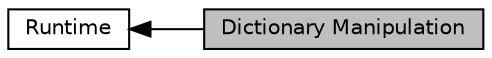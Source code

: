 digraph "Dictionary Manipulation"
{
  edge [fontname="Helvetica",fontsize="10",labelfontname="Helvetica",labelfontsize="10"];
  node [fontname="Helvetica",fontsize="10",shape=record];
  rankdir=LR;
  Node1 [label="Runtime",height=0.2,width=0.4,color="black", fillcolor="white", style="filled",URL="$group__runtime.html",tooltip="API for the runtime; defined in gear_runtime.h. "];
  Node0 [label="Dictionary Manipulation",height=0.2,width=0.4,color="black", fillcolor="grey75", style="filled", fontcolor="black"];
  Node1->Node0 [shape=plaintext, dir="back", style="solid"];
}
